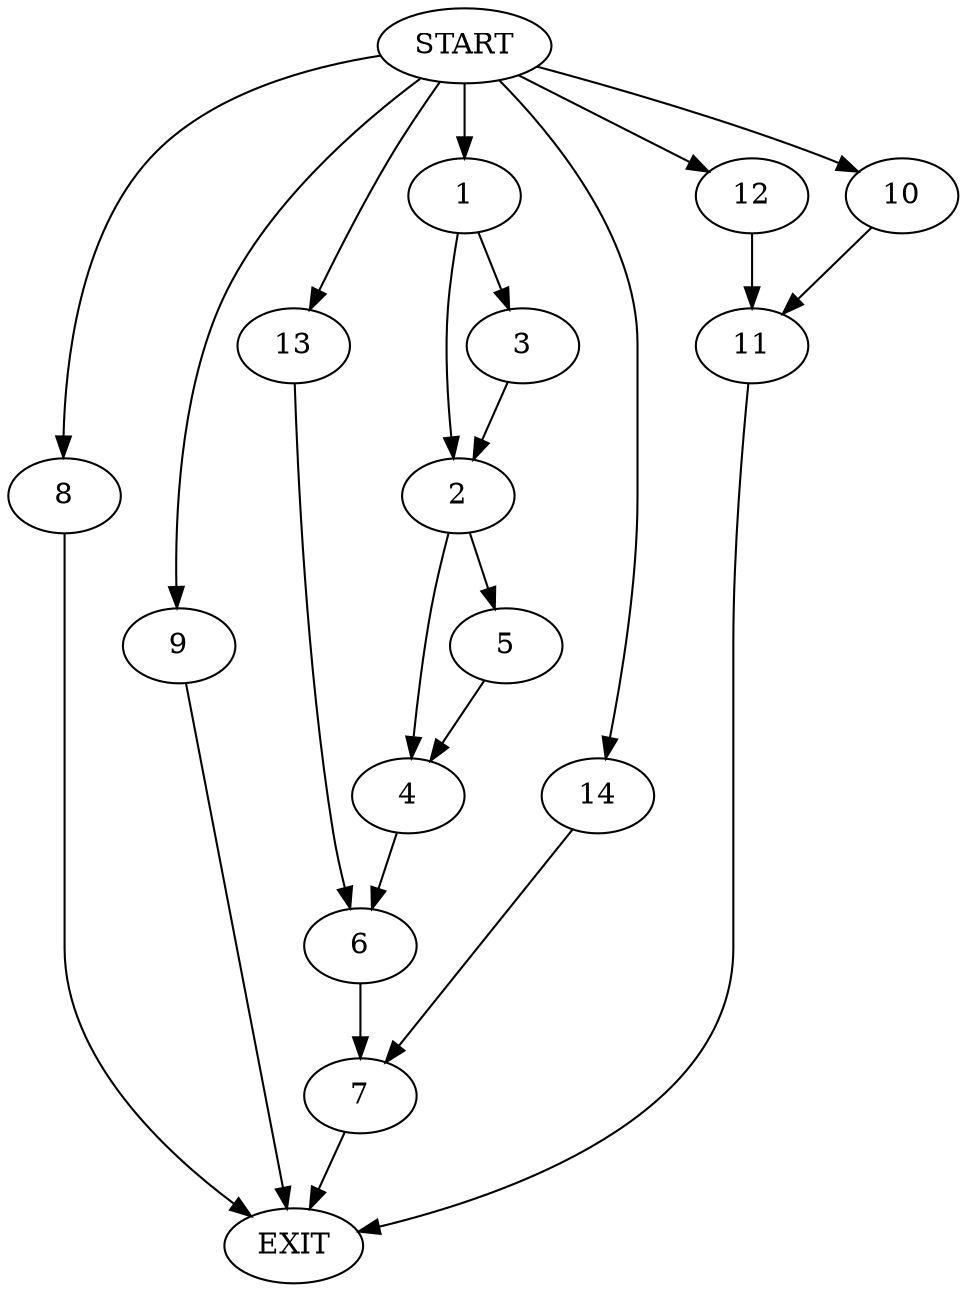 digraph {
0 [label="START"]
15 [label="EXIT"]
0 -> 1
1 -> 2
1 -> 3
3 -> 2
2 -> 4
2 -> 5
4 -> 6
5 -> 4
6 -> 7
0 -> 8
8 -> 15
0 -> 9
9 -> 15
0 -> 10
10 -> 11
11 -> 15
0 -> 12
12 -> 11
0 -> 13
13 -> 6
7 -> 15
0 -> 14
14 -> 7
}
